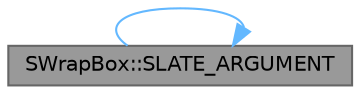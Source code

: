 digraph "SWrapBox::SLATE_ARGUMENT"
{
 // INTERACTIVE_SVG=YES
 // LATEX_PDF_SIZE
  bgcolor="transparent";
  edge [fontname=Helvetica,fontsize=10,labelfontname=Helvetica,labelfontsize=10];
  node [fontname=Helvetica,fontsize=10,shape=box,height=0.2,width=0.4];
  rankdir="LR";
  Node1 [id="Node000001",label="SWrapBox::SLATE_ARGUMENT",height=0.2,width=0.4,color="gray40", fillcolor="grey60", style="filled", fontcolor="black",tooltip="if true, the PreferredSize will always match the room available to the SWrapBox"];
  Node1 -> Node1 [id="edge1_Node000001_Node000001",color="steelblue1",style="solid",tooltip=" "];
}
